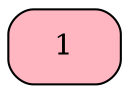 digraph G { 
node [shape = record];
 "00BD81E8"  "00BD81E8" [shape = Mrecord, style = filled, fillcolor = lightpink  label = "1 "];
}
